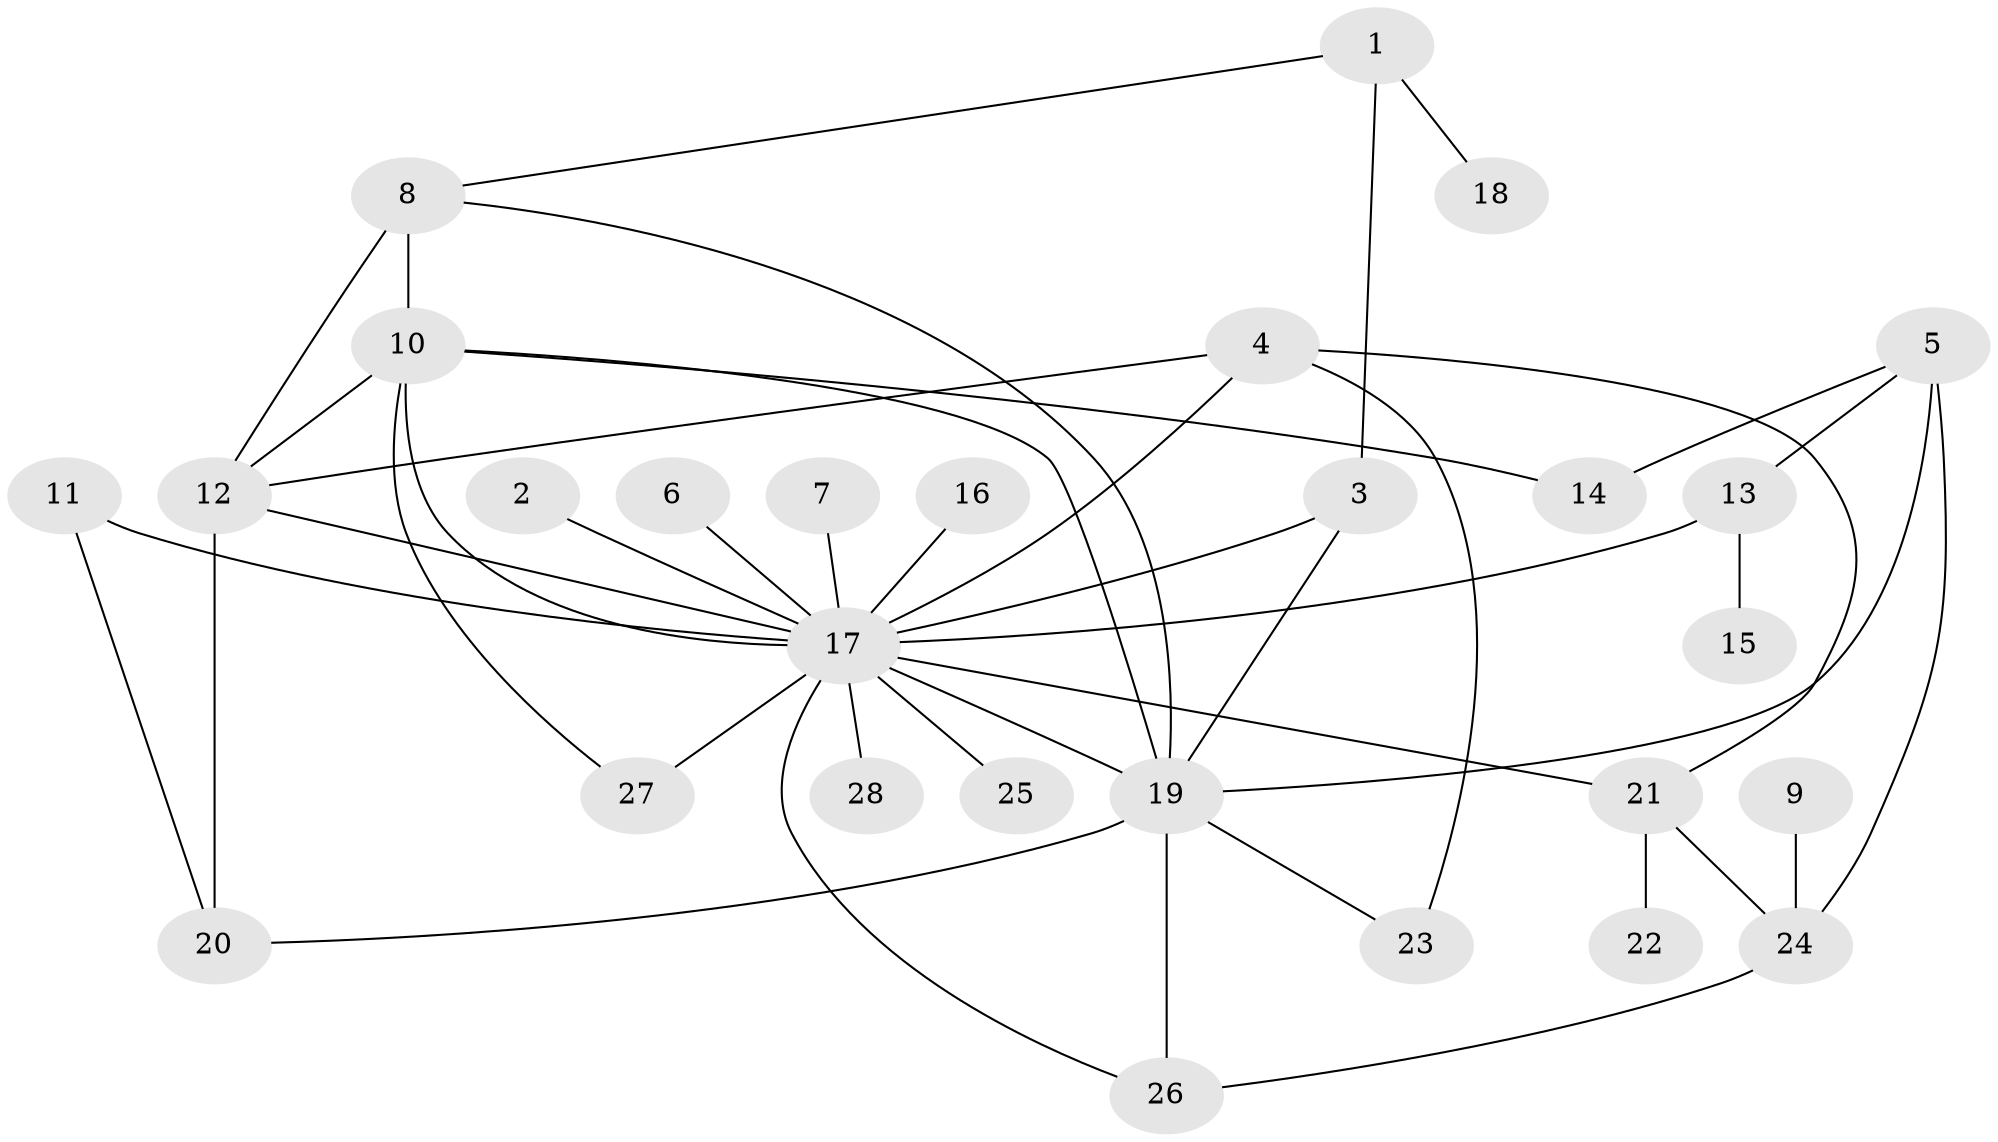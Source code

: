 // original degree distribution, {2: 0.125, 4: 0.08928571428571429, 26: 0.017857142857142856, 3: 0.17857142857142858, 5: 0.16071428571428573, 1: 0.39285714285714285, 6: 0.017857142857142856, 7: 0.017857142857142856}
// Generated by graph-tools (version 1.1) at 2025/01/03/09/25 03:01:50]
// undirected, 28 vertices, 44 edges
graph export_dot {
graph [start="1"]
  node [color=gray90,style=filled];
  1;
  2;
  3;
  4;
  5;
  6;
  7;
  8;
  9;
  10;
  11;
  12;
  13;
  14;
  15;
  16;
  17;
  18;
  19;
  20;
  21;
  22;
  23;
  24;
  25;
  26;
  27;
  28;
  1 -- 3 [weight=1.0];
  1 -- 8 [weight=1.0];
  1 -- 18 [weight=1.0];
  2 -- 17 [weight=1.0];
  3 -- 17 [weight=1.0];
  3 -- 19 [weight=1.0];
  4 -- 12 [weight=1.0];
  4 -- 17 [weight=2.0];
  4 -- 21 [weight=1.0];
  4 -- 23 [weight=1.0];
  5 -- 13 [weight=1.0];
  5 -- 14 [weight=1.0];
  5 -- 19 [weight=2.0];
  5 -- 24 [weight=1.0];
  6 -- 17 [weight=1.0];
  7 -- 17 [weight=1.0];
  8 -- 10 [weight=2.0];
  8 -- 12 [weight=1.0];
  8 -- 19 [weight=1.0];
  9 -- 24 [weight=1.0];
  10 -- 12 [weight=1.0];
  10 -- 14 [weight=1.0];
  10 -- 17 [weight=3.0];
  10 -- 19 [weight=1.0];
  10 -- 27 [weight=1.0];
  11 -- 17 [weight=1.0];
  11 -- 20 [weight=1.0];
  12 -- 17 [weight=1.0];
  12 -- 20 [weight=1.0];
  13 -- 15 [weight=1.0];
  13 -- 17 [weight=1.0];
  16 -- 17 [weight=1.0];
  17 -- 19 [weight=3.0];
  17 -- 21 [weight=1.0];
  17 -- 25 [weight=1.0];
  17 -- 26 [weight=1.0];
  17 -- 27 [weight=2.0];
  17 -- 28 [weight=1.0];
  19 -- 20 [weight=1.0];
  19 -- 23 [weight=1.0];
  19 -- 26 [weight=1.0];
  21 -- 22 [weight=1.0];
  21 -- 24 [weight=1.0];
  24 -- 26 [weight=1.0];
}
